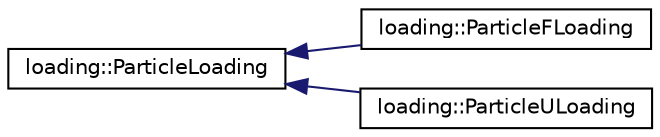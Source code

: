 digraph "Graphical Class Hierarchy"
{
  edge [fontname="Helvetica",fontsize="10",labelfontname="Helvetica",labelfontsize="10"];
  node [fontname="Helvetica",fontsize="10",shape=record];
  rankdir="LR";
  Node0 [label="loading::ParticleLoading",height=0.2,width=0.4,color="black", fillcolor="white", style="filled",URL="$classloading_1_1ParticleLoading.html",tooltip="A base class to apply displacement and force boundary condition. "];
  Node0 -> Node1 [dir="back",color="midnightblue",fontsize="10",style="solid",fontname="Helvetica"];
  Node1 [label="loading::ParticleFLoading",height=0.2,width=0.4,color="black", fillcolor="white", style="filled",URL="$classloading_1_1ParticleFLoading.html",tooltip="A class to apply force boundary condition. "];
  Node0 -> Node2 [dir="back",color="midnightblue",fontsize="10",style="solid",fontname="Helvetica"];
  Node2 [label="loading::ParticleULoading",height=0.2,width=0.4,color="black", fillcolor="white", style="filled",URL="$classloading_1_1ParticleULoading.html",tooltip="A class to apply displacement boundary condition. "];
}
